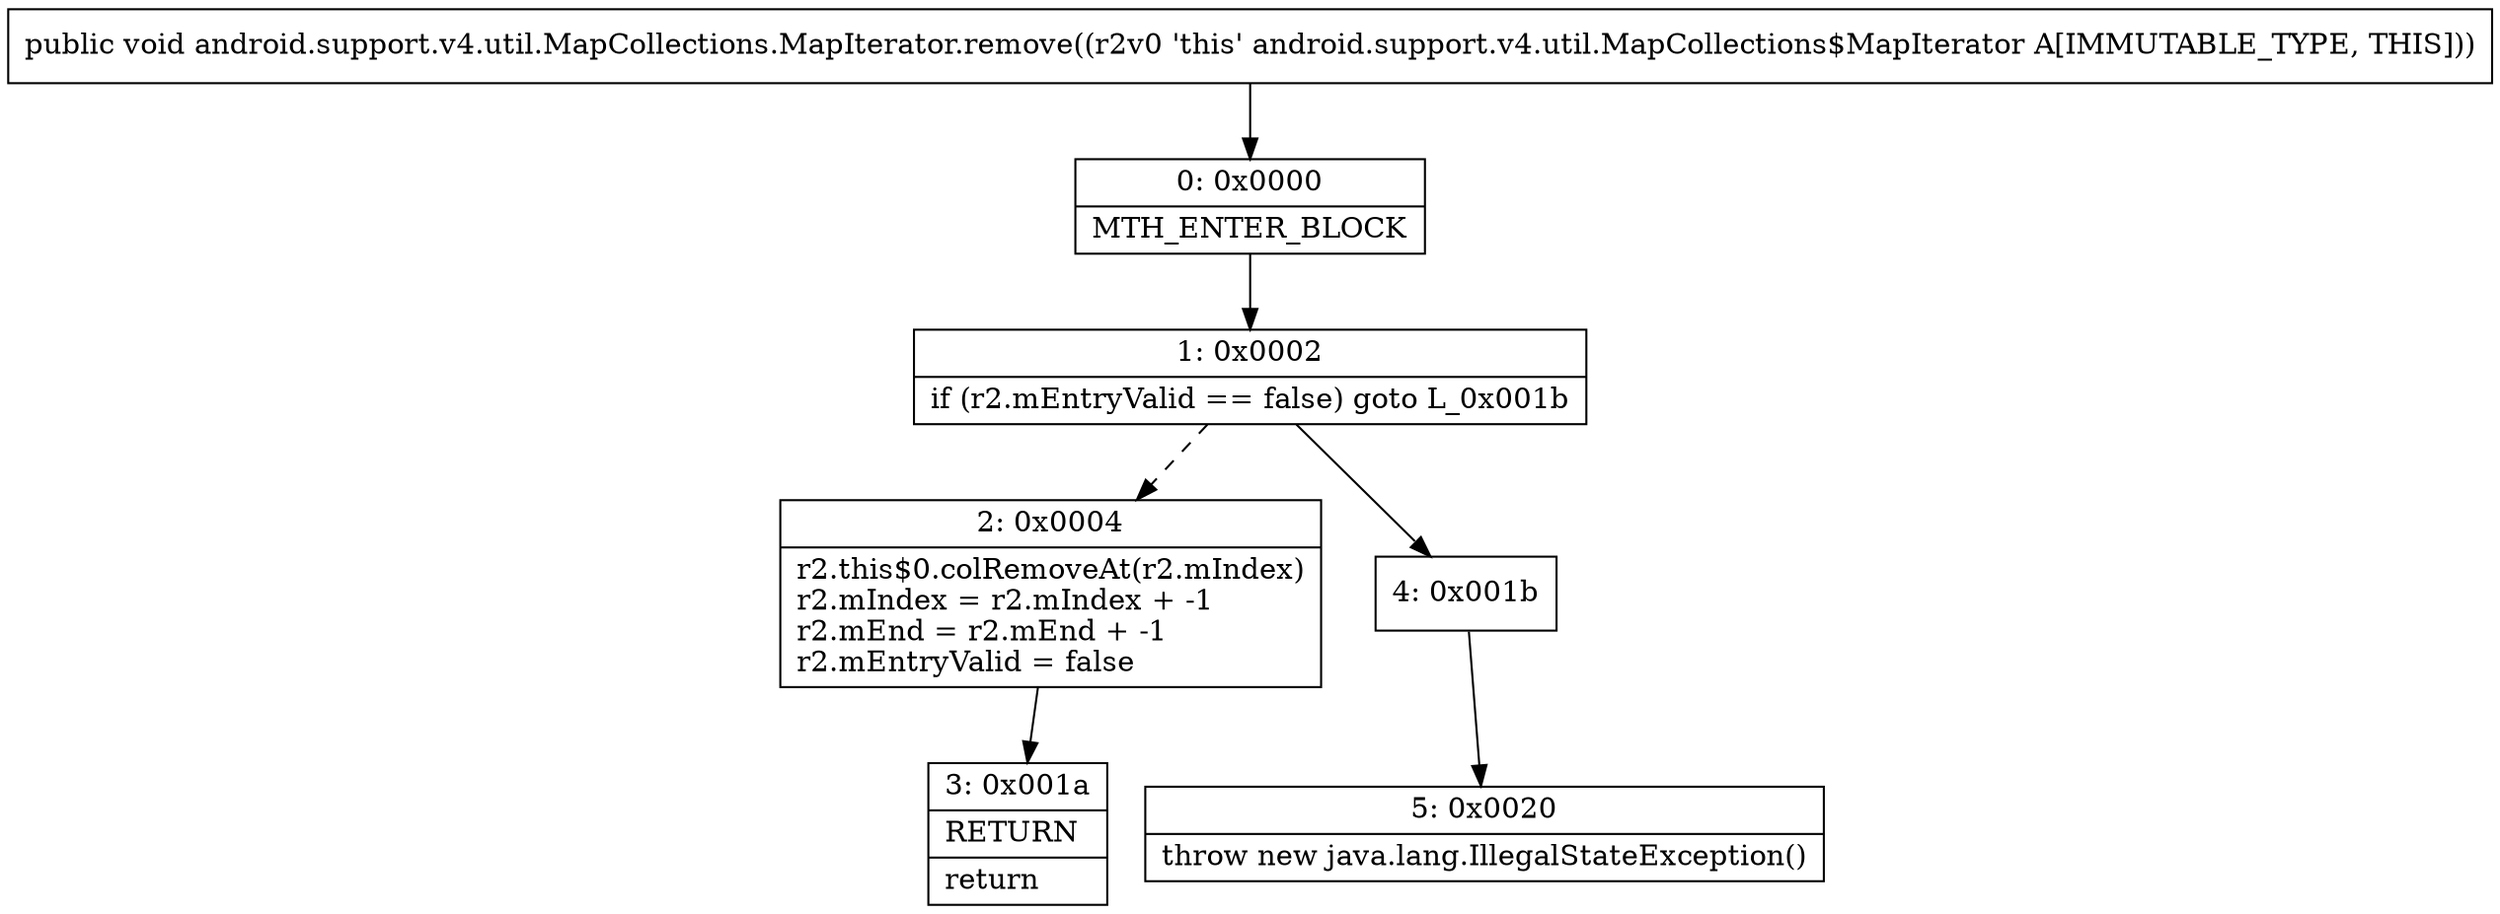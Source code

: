 digraph "CFG forandroid.support.v4.util.MapCollections.MapIterator.remove()V" {
Node_0 [shape=record,label="{0\:\ 0x0000|MTH_ENTER_BLOCK\l}"];
Node_1 [shape=record,label="{1\:\ 0x0002|if (r2.mEntryValid == false) goto L_0x001b\l}"];
Node_2 [shape=record,label="{2\:\ 0x0004|r2.this$0.colRemoveAt(r2.mIndex)\lr2.mIndex = r2.mIndex + \-1\lr2.mEnd = r2.mEnd + \-1\lr2.mEntryValid = false\l}"];
Node_3 [shape=record,label="{3\:\ 0x001a|RETURN\l|return\l}"];
Node_4 [shape=record,label="{4\:\ 0x001b}"];
Node_5 [shape=record,label="{5\:\ 0x0020|throw new java.lang.IllegalStateException()\l}"];
MethodNode[shape=record,label="{public void android.support.v4.util.MapCollections.MapIterator.remove((r2v0 'this' android.support.v4.util.MapCollections$MapIterator A[IMMUTABLE_TYPE, THIS])) }"];
MethodNode -> Node_0;
Node_0 -> Node_1;
Node_1 -> Node_2[style=dashed];
Node_1 -> Node_4;
Node_2 -> Node_3;
Node_4 -> Node_5;
}

